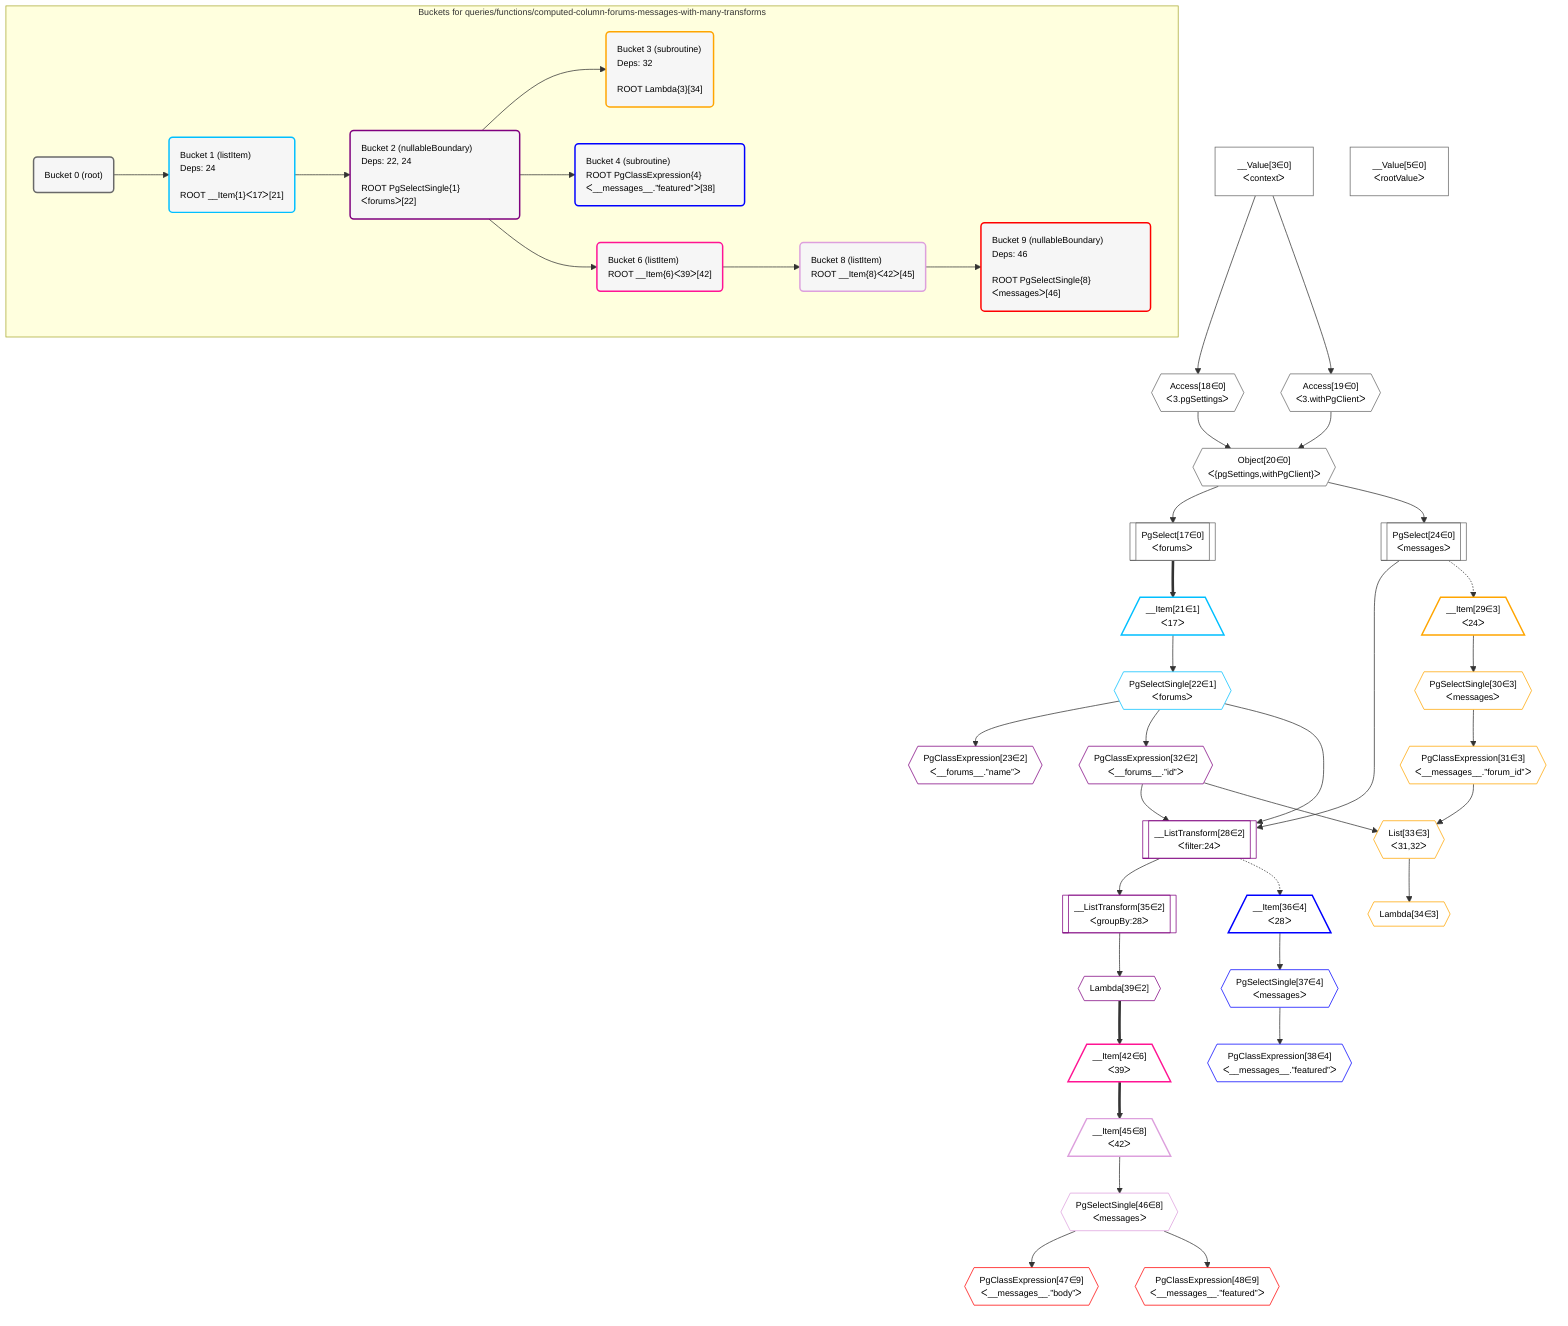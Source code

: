 %%{init: {'themeVariables': { 'fontSize': '12px'}}}%%
graph TD
    classDef path fill:#eee,stroke:#000,color:#000
    classDef plan fill:#fff,stroke-width:1px,color:#000
    classDef itemplan fill:#fff,stroke-width:2px,color:#000
    classDef unbatchedplan fill:#dff,stroke-width:1px,color:#000
    classDef sideeffectplan fill:#fcc,stroke-width:2px,color:#000
    classDef bucket fill:#f6f6f6,color:#000,stroke-width:2px,text-align:left


    %% define steps
    __Value3["__Value[3∈0]<br />ᐸcontextᐳ"]:::plan
    __Value5["__Value[5∈0]<br />ᐸrootValueᐳ"]:::plan
    Access18{{"Access[18∈0]<br />ᐸ3.pgSettingsᐳ"}}:::plan
    Access19{{"Access[19∈0]<br />ᐸ3.withPgClientᐳ"}}:::plan
    Object20{{"Object[20∈0]<br />ᐸ{pgSettings,withPgClient}ᐳ"}}:::plan
    PgSelect17[["PgSelect[17∈0]<br />ᐸforumsᐳ"]]:::plan
    __Item21[/"__Item[21∈1]<br />ᐸ17ᐳ"\]:::itemplan
    PgSelectSingle22{{"PgSelectSingle[22∈1]<br />ᐸforumsᐳ"}}:::plan
    PgClassExpression23{{"PgClassExpression[23∈2]<br />ᐸ__forums__.”name”ᐳ"}}:::plan
    PgSelect24[["PgSelect[24∈0]<br />ᐸmessagesᐳ"]]:::plan
    PgClassExpression32{{"PgClassExpression[32∈2]<br />ᐸ__forums__.”id”ᐳ"}}:::plan
    __ListTransform28[["__ListTransform[28∈2]<br />ᐸfilter:24ᐳ"]]:::plan
    __Item29[/"__Item[29∈3]<br />ᐸ24ᐳ"\]:::itemplan
    PgSelectSingle30{{"PgSelectSingle[30∈3]<br />ᐸmessagesᐳ"}}:::plan
    PgClassExpression31{{"PgClassExpression[31∈3]<br />ᐸ__messages__.”forum_id”ᐳ"}}:::plan
    List33{{"List[33∈3]<br />ᐸ31,32ᐳ"}}:::plan
    Lambda34{{"Lambda[34∈3]"}}:::plan
    __ListTransform35[["__ListTransform[35∈2]<br />ᐸgroupBy:28ᐳ"]]:::plan
    __Item36[/"__Item[36∈4]<br />ᐸ28ᐳ"\]:::itemplan
    PgSelectSingle37{{"PgSelectSingle[37∈4]<br />ᐸmessagesᐳ"}}:::plan
    PgClassExpression38{{"PgClassExpression[38∈4]<br />ᐸ__messages__.”featured”ᐳ"}}:::plan
    Lambda39{{"Lambda[39∈2]"}}:::plan
    __Item42[/"__Item[42∈6]<br />ᐸ39ᐳ"\]:::itemplan
    __Item45[/"__Item[45∈8]<br />ᐸ42ᐳ"\]:::itemplan
    PgSelectSingle46{{"PgSelectSingle[46∈8]<br />ᐸmessagesᐳ"}}:::plan
    PgClassExpression47{{"PgClassExpression[47∈9]<br />ᐸ__messages__.”body”ᐳ"}}:::plan
    PgClassExpression48{{"PgClassExpression[48∈9]<br />ᐸ__messages__.”featured”ᐳ"}}:::plan

    %% plan dependencies
    __Value3 --> Access18
    __Value3 --> Access19
    Access18 & Access19 --> Object20
    Object20 --> PgSelect17
    PgSelect17 ==> __Item21
    __Item21 --> PgSelectSingle22
    PgSelectSingle22 --> PgClassExpression23
    Object20 --> PgSelect24
    PgSelectSingle22 --> PgClassExpression32
    PgSelect24 & PgSelectSingle22 & PgClassExpression32 --> __ListTransform28
    PgSelect24 -.-> __Item29
    __Item29 --> PgSelectSingle30
    PgSelectSingle30 --> PgClassExpression31
    PgClassExpression31 & PgClassExpression32 --> List33
    List33 --> Lambda34
    __ListTransform28 --> __ListTransform35
    __ListTransform28 -.-> __Item36
    __Item36 --> PgSelectSingle37
    PgSelectSingle37 --> PgClassExpression38
    __ListTransform35 --> Lambda39
    Lambda39 ==> __Item42
    __Item42 ==> __Item45
    __Item45 --> PgSelectSingle46
    PgSelectSingle46 --> PgClassExpression47
    PgSelectSingle46 --> PgClassExpression48

    subgraph "Buckets for queries/functions/computed-column-forums-messages-with-many-transforms"
    Bucket0("Bucket 0 (root)"):::bucket
    classDef bucket0 stroke:#696969
    class Bucket0,__Value3,__Value5,PgSelect17,Access18,Access19,Object20,PgSelect24 bucket0
    Bucket1("Bucket 1 (listItem)<br />Deps: 24<br /><br />ROOT __Item{1}ᐸ17ᐳ[21]"):::bucket
    classDef bucket1 stroke:#00bfff
    class Bucket1,__Item21,PgSelectSingle22 bucket1
    Bucket2("Bucket 2 (nullableBoundary)<br />Deps: 22, 24<br /><br />ROOT PgSelectSingle{1}ᐸforumsᐳ[22]"):::bucket
    classDef bucket2 stroke:#7f007f
    class Bucket2,PgClassExpression23,__ListTransform28,PgClassExpression32,__ListTransform35,Lambda39 bucket2
    Bucket3("Bucket 3 (subroutine)<br />Deps: 32<br /><br />ROOT Lambda{3}[34]"):::bucket
    classDef bucket3 stroke:#ffa500
    class Bucket3,__Item29,PgSelectSingle30,PgClassExpression31,List33,Lambda34 bucket3
    Bucket4("Bucket 4 (subroutine)<br />ROOT PgClassExpression{4}ᐸ__messages__.”featured”ᐳ[38]"):::bucket
    classDef bucket4 stroke:#0000ff
    class Bucket4,__Item36,PgSelectSingle37,PgClassExpression38 bucket4
    Bucket6("Bucket 6 (listItem)<br />ROOT __Item{6}ᐸ39ᐳ[42]"):::bucket
    classDef bucket6 stroke:#ff1493
    class Bucket6,__Item42 bucket6
    Bucket8("Bucket 8 (listItem)<br />ROOT __Item{8}ᐸ42ᐳ[45]"):::bucket
    classDef bucket8 stroke:#dda0dd
    class Bucket8,__Item45,PgSelectSingle46 bucket8
    Bucket9("Bucket 9 (nullableBoundary)<br />Deps: 46<br /><br />ROOT PgSelectSingle{8}ᐸmessagesᐳ[46]"):::bucket
    classDef bucket9 stroke:#ff0000
    class Bucket9,PgClassExpression47,PgClassExpression48 bucket9
    Bucket0 --> Bucket1
    Bucket1 --> Bucket2
    Bucket2 --> Bucket3 & Bucket4 & Bucket6
    Bucket6 --> Bucket8
    Bucket8 --> Bucket9
    end